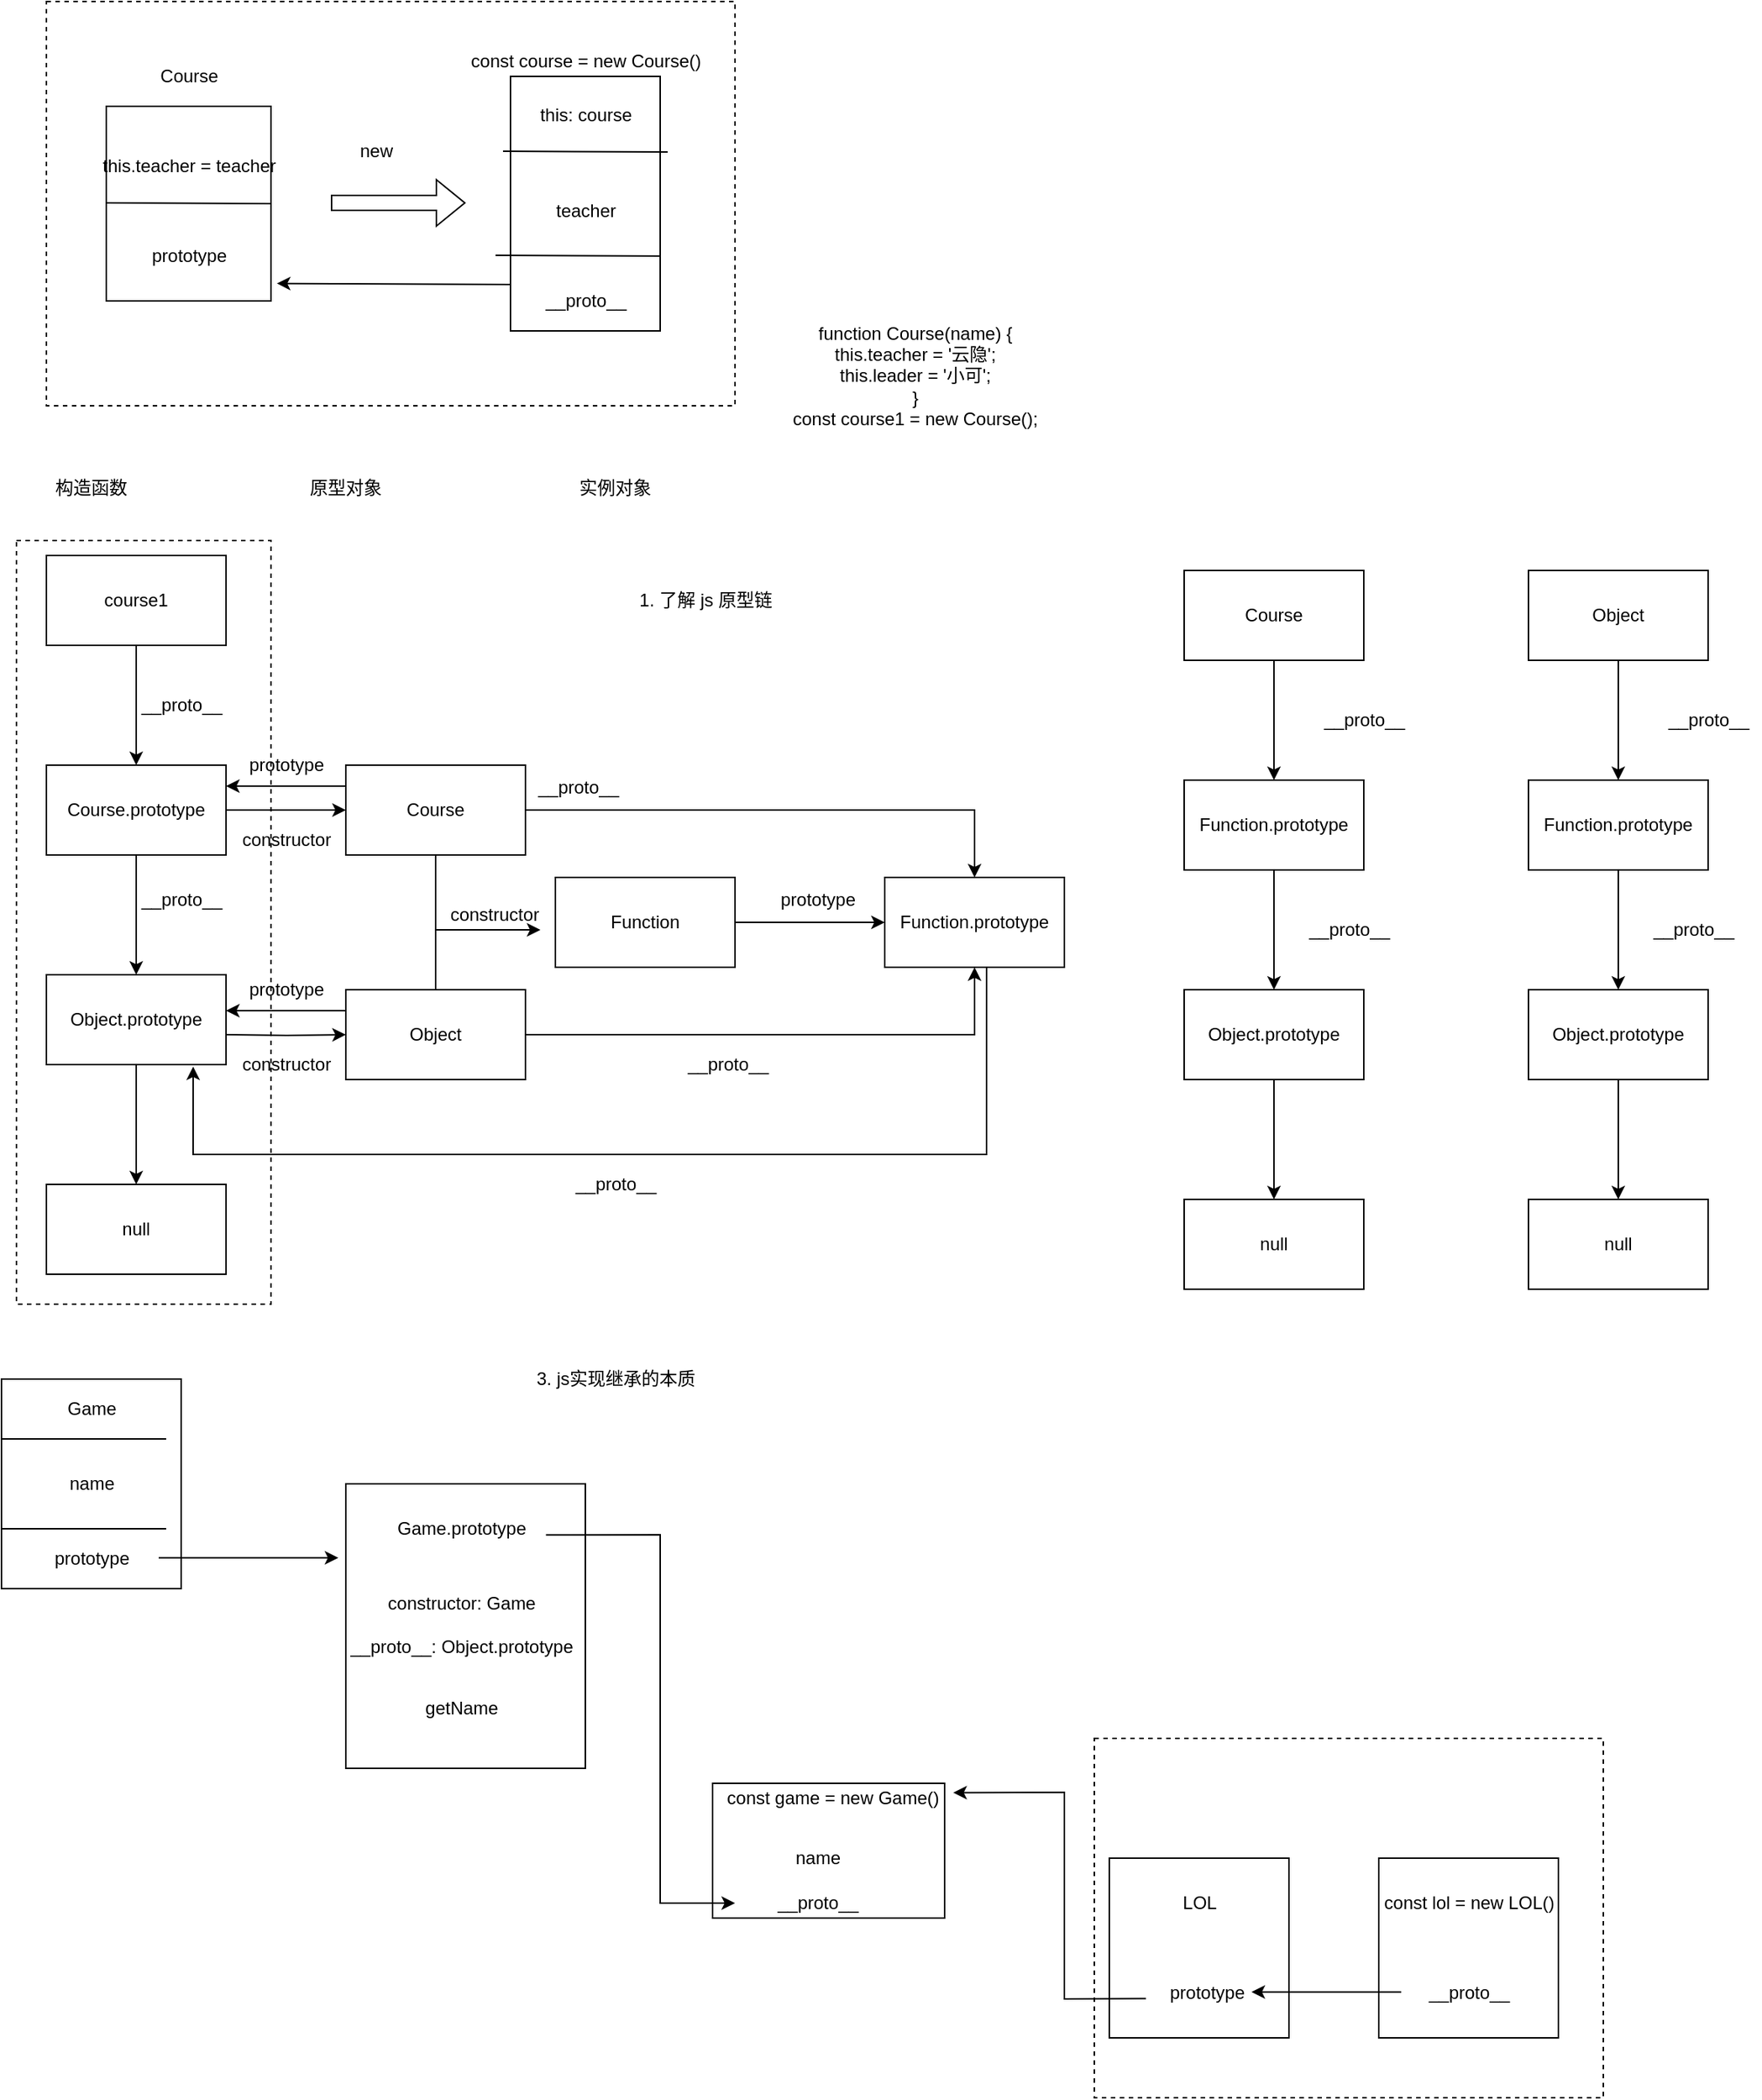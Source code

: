 <mxfile version="16.2.7" type="device"><diagram id="OzyOfjKePgK2Kka0ILB-" name="Page-1"><mxGraphModel dx="1083" dy="590" grid="1" gridSize="10" guides="1" tooltips="1" connect="1" arrows="1" fold="1" page="1" pageScale="1" pageWidth="827" pageHeight="1169" math="0" shadow="0"><root><mxCell id="0"/><mxCell id="1" parent="0"/><mxCell id="26KEMV6w-U_Au56HM7O3-113" value="" style="rounded=0;whiteSpace=wrap;html=1;dashed=1;" vertex="1" parent="1"><mxGeometry x="780" y="1220" width="340" height="240" as="geometry"/></mxCell><mxCell id="26KEMV6w-U_Au56HM7O3-112" value="" style="rounded=0;whiteSpace=wrap;html=1;" vertex="1" parent="1"><mxGeometry x="970" y="1300" width="120" height="120" as="geometry"/></mxCell><mxCell id="26KEMV6w-U_Au56HM7O3-111" value="" style="rounded=0;whiteSpace=wrap;html=1;" vertex="1" parent="1"><mxGeometry x="790" y="1300" width="120" height="120" as="geometry"/></mxCell><mxCell id="26KEMV6w-U_Au56HM7O3-103" value="" style="rounded=0;whiteSpace=wrap;html=1;" vertex="1" parent="1"><mxGeometry x="525" y="1250" width="155" height="90" as="geometry"/></mxCell><mxCell id="26KEMV6w-U_Au56HM7O3-97" value="" style="rounded=0;whiteSpace=wrap;html=1;" vertex="1" parent="1"><mxGeometry x="280" y="1050" width="160" height="190" as="geometry"/></mxCell><mxCell id="26KEMV6w-U_Au56HM7O3-37" value="" style="rounded=0;whiteSpace=wrap;html=1;dashed=1;" vertex="1" parent="1"><mxGeometry x="60" y="420" width="170" height="510" as="geometry"/></mxCell><mxCell id="26KEMV6w-U_Au56HM7O3-17" value="" style="rounded=0;whiteSpace=wrap;html=1;dashed=1;" vertex="1" parent="1"><mxGeometry x="80" y="60" width="460" height="270" as="geometry"/></mxCell><mxCell id="26KEMV6w-U_Au56HM7O3-1" value="" style="rounded=0;whiteSpace=wrap;html=1;" vertex="1" parent="1"><mxGeometry x="120" y="130" width="110" height="130" as="geometry"/></mxCell><mxCell id="26KEMV6w-U_Au56HM7O3-3" value="" style="endArrow=none;html=1;rounded=0;entryX=1;entryY=0.5;entryDx=0;entryDy=0;" edge="1" parent="1" target="26KEMV6w-U_Au56HM7O3-1"><mxGeometry width="50" height="50" relative="1" as="geometry"><mxPoint x="120" y="194.5" as="sourcePoint"/><mxPoint x="190" y="194.5" as="targetPoint"/></mxGeometry></mxCell><mxCell id="26KEMV6w-U_Au56HM7O3-4" value="Course" style="text;html=1;align=center;verticalAlign=middle;resizable=0;points=[];autosize=1;strokeColor=none;fillColor=none;" vertex="1" parent="1"><mxGeometry x="150" y="100" width="50" height="20" as="geometry"/></mxCell><mxCell id="26KEMV6w-U_Au56HM7O3-5" value="this.teacher = teacher" style="text;html=1;align=center;verticalAlign=middle;resizable=0;points=[];autosize=1;strokeColor=none;fillColor=none;" vertex="1" parent="1"><mxGeometry x="110" y="160" width="130" height="20" as="geometry"/></mxCell><mxCell id="26KEMV6w-U_Au56HM7O3-6" value="prototype" style="text;html=1;align=center;verticalAlign=middle;resizable=0;points=[];autosize=1;strokeColor=none;fillColor=none;" vertex="1" parent="1"><mxGeometry x="140" y="220" width="70" height="20" as="geometry"/></mxCell><mxCell id="26KEMV6w-U_Au56HM7O3-7" value="" style="shape=flexArrow;endArrow=classic;html=1;rounded=0;" edge="1" parent="1"><mxGeometry width="50" height="50" relative="1" as="geometry"><mxPoint x="270" y="194.5" as="sourcePoint"/><mxPoint x="360" y="194.5" as="targetPoint"/></mxGeometry></mxCell><mxCell id="26KEMV6w-U_Au56HM7O3-8" value="new" style="text;html=1;align=center;verticalAlign=middle;resizable=0;points=[];autosize=1;strokeColor=none;fillColor=none;" vertex="1" parent="1"><mxGeometry x="280" y="150" width="40" height="20" as="geometry"/></mxCell><mxCell id="26KEMV6w-U_Au56HM7O3-9" value="" style="rounded=0;whiteSpace=wrap;html=1;" vertex="1" parent="1"><mxGeometry x="390" y="110" width="100" height="170" as="geometry"/></mxCell><mxCell id="26KEMV6w-U_Au56HM7O3-10" value="const course = new Course()" style="text;html=1;align=center;verticalAlign=middle;resizable=0;points=[];autosize=1;strokeColor=none;fillColor=none;" vertex="1" parent="1"><mxGeometry x="355" y="90" width="170" height="20" as="geometry"/></mxCell><mxCell id="26KEMV6w-U_Au56HM7O3-11" value="" style="endArrow=none;html=1;rounded=0;entryX=1;entryY=0.5;entryDx=0;entryDy=0;" edge="1" parent="1"><mxGeometry width="50" height="50" relative="1" as="geometry"><mxPoint x="385" y="160" as="sourcePoint"/><mxPoint x="495" y="160.5" as="targetPoint"/></mxGeometry></mxCell><mxCell id="26KEMV6w-U_Au56HM7O3-12" value="" style="endArrow=none;html=1;rounded=0;entryX=1;entryY=0.5;entryDx=0;entryDy=0;" edge="1" parent="1"><mxGeometry width="50" height="50" relative="1" as="geometry"><mxPoint x="380" y="229.5" as="sourcePoint"/><mxPoint x="490" y="230" as="targetPoint"/></mxGeometry></mxCell><mxCell id="26KEMV6w-U_Au56HM7O3-13" value="this: course" style="text;html=1;align=center;verticalAlign=middle;resizable=0;points=[];autosize=1;strokeColor=none;fillColor=none;" vertex="1" parent="1"><mxGeometry x="400" y="126" width="80" height="20" as="geometry"/></mxCell><mxCell id="26KEMV6w-U_Au56HM7O3-14" value="teacher" style="text;html=1;align=center;verticalAlign=middle;resizable=0;points=[];autosize=1;strokeColor=none;fillColor=none;" vertex="1" parent="1"><mxGeometry x="410" y="190" width="60" height="20" as="geometry"/></mxCell><mxCell id="26KEMV6w-U_Au56HM7O3-15" value="__proto__" style="text;html=1;align=center;verticalAlign=middle;resizable=0;points=[];autosize=1;strokeColor=none;fillColor=none;" vertex="1" parent="1"><mxGeometry x="405" y="250" width="70" height="20" as="geometry"/></mxCell><mxCell id="26KEMV6w-U_Au56HM7O3-16" value="" style="endArrow=classic;html=1;rounded=0;entryX=1.036;entryY=0.91;entryDx=0;entryDy=0;entryPerimeter=0;" edge="1" parent="1" target="26KEMV6w-U_Au56HM7O3-1"><mxGeometry width="50" height="50" relative="1" as="geometry"><mxPoint x="390" y="249" as="sourcePoint"/><mxPoint x="240" y="249" as="targetPoint"/></mxGeometry></mxCell><mxCell id="26KEMV6w-U_Au56HM7O3-18" value="构造函数" style="text;html=1;strokeColor=none;fillColor=none;align=center;verticalAlign=middle;whiteSpace=wrap;rounded=0;dashed=1;" vertex="1" parent="1"><mxGeometry x="80" y="370" width="60" height="30" as="geometry"/></mxCell><mxCell id="26KEMV6w-U_Au56HM7O3-19" value="原型对象" style="text;html=1;strokeColor=none;fillColor=none;align=center;verticalAlign=middle;whiteSpace=wrap;rounded=0;dashed=1;" vertex="1" parent="1"><mxGeometry x="250" y="370" width="60" height="30" as="geometry"/></mxCell><mxCell id="26KEMV6w-U_Au56HM7O3-20" value="实例对象" style="text;html=1;strokeColor=none;fillColor=none;align=center;verticalAlign=middle;whiteSpace=wrap;rounded=0;dashed=1;" vertex="1" parent="1"><mxGeometry x="430" y="370" width="60" height="30" as="geometry"/></mxCell><mxCell id="26KEMV6w-U_Au56HM7O3-21" value="function Course(name) {&lt;br&gt;this.teacher = '云隐';&lt;br&gt;this.leader = '小可';&lt;br&gt;}&lt;br&gt;const course1 = new Course();" style="text;html=1;align=center;verticalAlign=middle;resizable=0;points=[];autosize=1;strokeColor=none;fillColor=none;" vertex="1" parent="1"><mxGeometry x="570" y="270" width="180" height="80" as="geometry"/></mxCell><mxCell id="26KEMV6w-U_Au56HM7O3-24" value="" style="edgeStyle=orthogonalEdgeStyle;rounded=0;orthogonalLoop=1;jettySize=auto;html=1;" edge="1" parent="1" source="26KEMV6w-U_Au56HM7O3-22" target="26KEMV6w-U_Au56HM7O3-23"><mxGeometry relative="1" as="geometry"/></mxCell><mxCell id="26KEMV6w-U_Au56HM7O3-22" value="course1" style="rounded=0;whiteSpace=wrap;html=1;" vertex="1" parent="1"><mxGeometry x="80" y="430" width="120" height="60" as="geometry"/></mxCell><mxCell id="26KEMV6w-U_Au56HM7O3-27" value="" style="edgeStyle=orthogonalEdgeStyle;rounded=0;orthogonalLoop=1;jettySize=auto;html=1;" edge="1" parent="1" source="26KEMV6w-U_Au56HM7O3-23" target="26KEMV6w-U_Au56HM7O3-26"><mxGeometry relative="1" as="geometry"/></mxCell><mxCell id="26KEMV6w-U_Au56HM7O3-32" value="" style="edgeStyle=orthogonalEdgeStyle;rounded=0;orthogonalLoop=1;jettySize=auto;html=1;" edge="1" parent="1" source="26KEMV6w-U_Au56HM7O3-23" target="26KEMV6w-U_Au56HM7O3-31"><mxGeometry relative="1" as="geometry"/></mxCell><mxCell id="26KEMV6w-U_Au56HM7O3-23" value="Course.prototype" style="rounded=0;whiteSpace=wrap;html=1;" vertex="1" parent="1"><mxGeometry x="80" y="570" width="120" height="60" as="geometry"/></mxCell><mxCell id="26KEMV6w-U_Au56HM7O3-25" value="__proto__" style="text;html=1;align=center;verticalAlign=middle;resizable=0;points=[];autosize=1;strokeColor=none;fillColor=none;" vertex="1" parent="1"><mxGeometry x="135" y="520" width="70" height="20" as="geometry"/></mxCell><mxCell id="26KEMV6w-U_Au56HM7O3-45" value="" style="edgeStyle=orthogonalEdgeStyle;rounded=0;orthogonalLoop=1;jettySize=auto;html=1;" edge="1" parent="1" source="26KEMV6w-U_Au56HM7O3-26" target="26KEMV6w-U_Au56HM7O3-44"><mxGeometry relative="1" as="geometry"/></mxCell><mxCell id="26KEMV6w-U_Au56HM7O3-26" value="Course" style="rounded=0;whiteSpace=wrap;html=1;" vertex="1" parent="1"><mxGeometry x="280" y="570" width="120" height="60" as="geometry"/></mxCell><mxCell id="26KEMV6w-U_Au56HM7O3-28" value="constructor" style="text;html=1;align=center;verticalAlign=middle;resizable=0;points=[];autosize=1;strokeColor=none;fillColor=none;" vertex="1" parent="1"><mxGeometry x="205" y="610" width="70" height="20" as="geometry"/></mxCell><mxCell id="26KEMV6w-U_Au56HM7O3-29" value="" style="endArrow=classic;html=1;rounded=0;" edge="1" parent="1"><mxGeometry width="50" height="50" relative="1" as="geometry"><mxPoint x="280" y="584" as="sourcePoint"/><mxPoint x="200" y="584" as="targetPoint"/></mxGeometry></mxCell><mxCell id="26KEMV6w-U_Au56HM7O3-30" value="prototype" style="text;html=1;align=center;verticalAlign=middle;resizable=0;points=[];autosize=1;strokeColor=none;fillColor=none;" vertex="1" parent="1"><mxGeometry x="205" y="560" width="70" height="20" as="geometry"/></mxCell><mxCell id="26KEMV6w-U_Au56HM7O3-35" value="" style="edgeStyle=orthogonalEdgeStyle;rounded=0;orthogonalLoop=1;jettySize=auto;html=1;" edge="1" parent="1" source="26KEMV6w-U_Au56HM7O3-31" target="26KEMV6w-U_Au56HM7O3-34"><mxGeometry relative="1" as="geometry"/></mxCell><mxCell id="26KEMV6w-U_Au56HM7O3-31" value="Object.prototype" style="rounded=0;whiteSpace=wrap;html=1;" vertex="1" parent="1"><mxGeometry x="80" y="710" width="120" height="60" as="geometry"/></mxCell><mxCell id="26KEMV6w-U_Au56HM7O3-33" value="__proto__" style="text;html=1;align=center;verticalAlign=middle;resizable=0;points=[];autosize=1;strokeColor=none;fillColor=none;" vertex="1" parent="1"><mxGeometry x="135" y="650" width="70" height="20" as="geometry"/></mxCell><mxCell id="26KEMV6w-U_Au56HM7O3-34" value="null" style="rounded=0;whiteSpace=wrap;html=1;" vertex="1" parent="1"><mxGeometry x="80" y="850" width="120" height="60" as="geometry"/></mxCell><mxCell id="26KEMV6w-U_Au56HM7O3-38" value="" style="edgeStyle=orthogonalEdgeStyle;rounded=0;orthogonalLoop=1;jettySize=auto;html=1;" edge="1" parent="1" target="26KEMV6w-U_Au56HM7O3-39"><mxGeometry relative="1" as="geometry"><mxPoint x="200" y="750" as="sourcePoint"/></mxGeometry></mxCell><mxCell id="26KEMV6w-U_Au56HM7O3-39" value="Object" style="rounded=0;whiteSpace=wrap;html=1;" vertex="1" parent="1"><mxGeometry x="280" y="720" width="120" height="60" as="geometry"/></mxCell><mxCell id="26KEMV6w-U_Au56HM7O3-40" value="constructor" style="text;html=1;align=center;verticalAlign=middle;resizable=0;points=[];autosize=1;strokeColor=none;fillColor=none;" vertex="1" parent="1"><mxGeometry x="205" y="760" width="70" height="20" as="geometry"/></mxCell><mxCell id="26KEMV6w-U_Au56HM7O3-41" value="" style="endArrow=classic;html=1;rounded=0;" edge="1" parent="1"><mxGeometry width="50" height="50" relative="1" as="geometry"><mxPoint x="280" y="734" as="sourcePoint"/><mxPoint x="200" y="734" as="targetPoint"/></mxGeometry></mxCell><mxCell id="26KEMV6w-U_Au56HM7O3-42" value="prototype" style="text;html=1;align=center;verticalAlign=middle;resizable=0;points=[];autosize=1;strokeColor=none;fillColor=none;" vertex="1" parent="1"><mxGeometry x="205" y="710" width="70" height="20" as="geometry"/></mxCell><mxCell id="26KEMV6w-U_Au56HM7O3-44" value="Function.prototype" style="rounded=0;whiteSpace=wrap;html=1;" vertex="1" parent="1"><mxGeometry x="640" y="645" width="120" height="60" as="geometry"/></mxCell><mxCell id="26KEMV6w-U_Au56HM7O3-46" value="__proto__" style="text;html=1;align=center;verticalAlign=middle;resizable=0;points=[];autosize=1;strokeColor=none;fillColor=none;" vertex="1" parent="1"><mxGeometry x="400" y="575" width="70" height="20" as="geometry"/></mxCell><mxCell id="26KEMV6w-U_Au56HM7O3-49" value="" style="edgeStyle=orthogonalEdgeStyle;rounded=0;orthogonalLoop=1;jettySize=auto;html=1;" edge="1" parent="1" source="26KEMV6w-U_Au56HM7O3-47" target="26KEMV6w-U_Au56HM7O3-44"><mxGeometry relative="1" as="geometry"/></mxCell><mxCell id="26KEMV6w-U_Au56HM7O3-47" value="Function" style="rounded=0;whiteSpace=wrap;html=1;" vertex="1" parent="1"><mxGeometry x="420" y="645" width="120" height="60" as="geometry"/></mxCell><mxCell id="26KEMV6w-U_Au56HM7O3-50" value="prototype" style="text;html=1;align=center;verticalAlign=middle;resizable=0;points=[];autosize=1;strokeColor=none;fillColor=none;" vertex="1" parent="1"><mxGeometry x="560" y="650" width="70" height="20" as="geometry"/></mxCell><mxCell id="26KEMV6w-U_Au56HM7O3-51" value="" style="endArrow=classic;html=1;rounded=0;exitX=1;exitY=0.5;exitDx=0;exitDy=0;entryX=0.5;entryY=1;entryDx=0;entryDy=0;" edge="1" parent="1" source="26KEMV6w-U_Au56HM7O3-39" target="26KEMV6w-U_Au56HM7O3-44"><mxGeometry width="50" height="50" relative="1" as="geometry"><mxPoint x="370" y="700" as="sourcePoint"/><mxPoint x="640" y="730" as="targetPoint"/><Array as="points"><mxPoint x="700" y="750"/></Array></mxGeometry></mxCell><mxCell id="26KEMV6w-U_Au56HM7O3-52" value="__proto__" style="text;html=1;align=center;verticalAlign=middle;resizable=0;points=[];autosize=1;strokeColor=none;fillColor=none;" vertex="1" parent="1"><mxGeometry x="500" y="760" width="70" height="20" as="geometry"/></mxCell><mxCell id="26KEMV6w-U_Au56HM7O3-53" value="" style="endArrow=none;html=1;rounded=0;exitX=0.5;exitY=0;exitDx=0;exitDy=0;entryX=0.5;entryY=1;entryDx=0;entryDy=0;" edge="1" parent="1" source="26KEMV6w-U_Au56HM7O3-39" target="26KEMV6w-U_Au56HM7O3-26"><mxGeometry width="50" height="50" relative="1" as="geometry"><mxPoint x="370" y="690" as="sourcePoint"/><mxPoint x="420" y="640" as="targetPoint"/></mxGeometry></mxCell><mxCell id="26KEMV6w-U_Au56HM7O3-54" value="" style="edgeStyle=orthogonalEdgeStyle;rounded=0;orthogonalLoop=1;jettySize=auto;html=1;exitX=0.567;exitY=1.006;exitDx=0;exitDy=0;exitPerimeter=0;entryX=0.817;entryY=1.022;entryDx=0;entryDy=0;entryPerimeter=0;" edge="1" parent="1" source="26KEMV6w-U_Au56HM7O3-44" target="26KEMV6w-U_Au56HM7O3-31"><mxGeometry relative="1" as="geometry"><mxPoint x="550" y="685" as="sourcePoint"/><mxPoint x="650" y="685" as="targetPoint"/><Array as="points"><mxPoint x="708" y="830"/><mxPoint x="178" y="830"/></Array></mxGeometry></mxCell><mxCell id="26KEMV6w-U_Au56HM7O3-55" value="" style="endArrow=classic;html=1;rounded=0;" edge="1" parent="1"><mxGeometry width="50" height="50" relative="1" as="geometry"><mxPoint x="340" y="680" as="sourcePoint"/><mxPoint x="410" y="680" as="targetPoint"/></mxGeometry></mxCell><mxCell id="26KEMV6w-U_Au56HM7O3-56" value="constructor" style="text;html=1;align=center;verticalAlign=middle;resizable=0;points=[];autosize=1;strokeColor=none;fillColor=none;" vertex="1" parent="1"><mxGeometry x="344" y="660" width="70" height="20" as="geometry"/></mxCell><mxCell id="26KEMV6w-U_Au56HM7O3-57" value="__proto__" style="text;html=1;align=center;verticalAlign=middle;resizable=0;points=[];autosize=1;strokeColor=none;fillColor=none;" vertex="1" parent="1"><mxGeometry x="425" y="840" width="70" height="20" as="geometry"/></mxCell><mxCell id="26KEMV6w-U_Au56HM7O3-61" value="" style="edgeStyle=orthogonalEdgeStyle;rounded=0;orthogonalLoop=1;jettySize=auto;html=1;" edge="1" parent="1" source="26KEMV6w-U_Au56HM7O3-59" target="26KEMV6w-U_Au56HM7O3-60"><mxGeometry relative="1" as="geometry"/></mxCell><mxCell id="26KEMV6w-U_Au56HM7O3-59" value="Course" style="rounded=0;whiteSpace=wrap;html=1;" vertex="1" parent="1"><mxGeometry x="840" y="440" width="120" height="60" as="geometry"/></mxCell><mxCell id="26KEMV6w-U_Au56HM7O3-64" value="" style="edgeStyle=orthogonalEdgeStyle;rounded=0;orthogonalLoop=1;jettySize=auto;html=1;" edge="1" parent="1" source="26KEMV6w-U_Au56HM7O3-60" target="26KEMV6w-U_Au56HM7O3-63"><mxGeometry relative="1" as="geometry"/></mxCell><mxCell id="26KEMV6w-U_Au56HM7O3-60" value="Function.prototype" style="rounded=0;whiteSpace=wrap;html=1;" vertex="1" parent="1"><mxGeometry x="840" y="580" width="120" height="60" as="geometry"/></mxCell><mxCell id="26KEMV6w-U_Au56HM7O3-62" value="__proto__" style="text;html=1;align=center;verticalAlign=middle;resizable=0;points=[];autosize=1;strokeColor=none;fillColor=none;" vertex="1" parent="1"><mxGeometry x="925" y="530" width="70" height="20" as="geometry"/></mxCell><mxCell id="26KEMV6w-U_Au56HM7O3-67" value="" style="edgeStyle=orthogonalEdgeStyle;rounded=0;orthogonalLoop=1;jettySize=auto;html=1;" edge="1" parent="1" source="26KEMV6w-U_Au56HM7O3-63" target="26KEMV6w-U_Au56HM7O3-66"><mxGeometry relative="1" as="geometry"/></mxCell><mxCell id="26KEMV6w-U_Au56HM7O3-63" value="Object.prototype" style="rounded=0;whiteSpace=wrap;html=1;" vertex="1" parent="1"><mxGeometry x="840" y="720" width="120" height="60" as="geometry"/></mxCell><mxCell id="26KEMV6w-U_Au56HM7O3-65" value="__proto__" style="text;html=1;align=center;verticalAlign=middle;resizable=0;points=[];autosize=1;strokeColor=none;fillColor=none;" vertex="1" parent="1"><mxGeometry x="915" y="670" width="70" height="20" as="geometry"/></mxCell><mxCell id="26KEMV6w-U_Au56HM7O3-66" value="null" style="rounded=0;whiteSpace=wrap;html=1;" vertex="1" parent="1"><mxGeometry x="840" y="860" width="120" height="60" as="geometry"/></mxCell><mxCell id="26KEMV6w-U_Au56HM7O3-77" value="" style="edgeStyle=orthogonalEdgeStyle;rounded=0;orthogonalLoop=1;jettySize=auto;html=1;" edge="1" parent="1" source="26KEMV6w-U_Au56HM7O3-78" target="26KEMV6w-U_Au56HM7O3-80"><mxGeometry relative="1" as="geometry"/></mxCell><mxCell id="26KEMV6w-U_Au56HM7O3-78" value="Object" style="rounded=0;whiteSpace=wrap;html=1;" vertex="1" parent="1"><mxGeometry x="1070" y="440" width="120" height="60" as="geometry"/></mxCell><mxCell id="26KEMV6w-U_Au56HM7O3-79" value="" style="edgeStyle=orthogonalEdgeStyle;rounded=0;orthogonalLoop=1;jettySize=auto;html=1;" edge="1" parent="1" source="26KEMV6w-U_Au56HM7O3-80" target="26KEMV6w-U_Au56HM7O3-83"><mxGeometry relative="1" as="geometry"/></mxCell><mxCell id="26KEMV6w-U_Au56HM7O3-80" value="Function.prototype" style="rounded=0;whiteSpace=wrap;html=1;" vertex="1" parent="1"><mxGeometry x="1070" y="580" width="120" height="60" as="geometry"/></mxCell><mxCell id="26KEMV6w-U_Au56HM7O3-81" value="__proto__" style="text;html=1;align=center;verticalAlign=middle;resizable=0;points=[];autosize=1;strokeColor=none;fillColor=none;" vertex="1" parent="1"><mxGeometry x="1155" y="530" width="70" height="20" as="geometry"/></mxCell><mxCell id="26KEMV6w-U_Au56HM7O3-82" value="" style="edgeStyle=orthogonalEdgeStyle;rounded=0;orthogonalLoop=1;jettySize=auto;html=1;" edge="1" parent="1" source="26KEMV6w-U_Au56HM7O3-83" target="26KEMV6w-U_Au56HM7O3-85"><mxGeometry relative="1" as="geometry"/></mxCell><mxCell id="26KEMV6w-U_Au56HM7O3-83" value="Object.prototype" style="rounded=0;whiteSpace=wrap;html=1;" vertex="1" parent="1"><mxGeometry x="1070" y="720" width="120" height="60" as="geometry"/></mxCell><mxCell id="26KEMV6w-U_Au56HM7O3-84" value="__proto__" style="text;html=1;align=center;verticalAlign=middle;resizable=0;points=[];autosize=1;strokeColor=none;fillColor=none;" vertex="1" parent="1"><mxGeometry x="1145" y="670" width="70" height="20" as="geometry"/></mxCell><mxCell id="26KEMV6w-U_Au56HM7O3-85" value="null" style="rounded=0;whiteSpace=wrap;html=1;" vertex="1" parent="1"><mxGeometry x="1070" y="860" width="120" height="60" as="geometry"/></mxCell><mxCell id="26KEMV6w-U_Au56HM7O3-86" value="" style="rounded=0;whiteSpace=wrap;html=1;" vertex="1" parent="1"><mxGeometry x="50" y="980" width="120" height="140" as="geometry"/></mxCell><mxCell id="26KEMV6w-U_Au56HM7O3-87" value="" style="endArrow=none;html=1;rounded=0;entryX=0.917;entryY=0.286;entryDx=0;entryDy=0;entryPerimeter=0;" edge="1" parent="1" target="26KEMV6w-U_Au56HM7O3-86"><mxGeometry width="50" height="50" relative="1" as="geometry"><mxPoint x="50" y="1020" as="sourcePoint"/><mxPoint x="150" y="1020" as="targetPoint"/></mxGeometry></mxCell><mxCell id="26KEMV6w-U_Au56HM7O3-88" value="Game" style="text;html=1;align=center;verticalAlign=middle;resizable=0;points=[];autosize=1;strokeColor=none;fillColor=none;" vertex="1" parent="1"><mxGeometry x="85" y="990" width="50" height="20" as="geometry"/></mxCell><mxCell id="26KEMV6w-U_Au56HM7O3-89" value="name" style="text;html=1;align=center;verticalAlign=middle;resizable=0;points=[];autosize=1;strokeColor=none;fillColor=none;" vertex="1" parent="1"><mxGeometry x="85" y="1040" width="50" height="20" as="geometry"/></mxCell><mxCell id="26KEMV6w-U_Au56HM7O3-90" value="" style="endArrow=none;html=1;rounded=0;entryX=0.917;entryY=0.286;entryDx=0;entryDy=0;entryPerimeter=0;" edge="1" parent="1"><mxGeometry width="50" height="50" relative="1" as="geometry"><mxPoint x="50" y="1080" as="sourcePoint"/><mxPoint x="160.04" y="1080.04" as="targetPoint"/></mxGeometry></mxCell><mxCell id="26KEMV6w-U_Au56HM7O3-91" value="prototype" style="text;html=1;align=center;verticalAlign=middle;resizable=0;points=[];autosize=1;strokeColor=none;fillColor=none;" vertex="1" parent="1"><mxGeometry x="75" y="1090" width="70" height="20" as="geometry"/></mxCell><mxCell id="26KEMV6w-U_Au56HM7O3-92" value="" style="endArrow=classic;html=1;rounded=0;" edge="1" parent="1"><mxGeometry width="50" height="50" relative="1" as="geometry"><mxPoint x="155" y="1099.38" as="sourcePoint"/><mxPoint x="275" y="1099.38" as="targetPoint"/></mxGeometry></mxCell><mxCell id="26KEMV6w-U_Au56HM7O3-93" value="Game.prototype" style="text;html=1;align=center;verticalAlign=middle;resizable=0;points=[];autosize=1;strokeColor=none;fillColor=none;" vertex="1" parent="1"><mxGeometry x="307" y="1070" width="100" height="20" as="geometry"/></mxCell><mxCell id="26KEMV6w-U_Au56HM7O3-94" value="constructor: Game" style="text;html=1;align=center;verticalAlign=middle;resizable=0;points=[];autosize=1;strokeColor=none;fillColor=none;" vertex="1" parent="1"><mxGeometry x="302" y="1120" width="110" height="20" as="geometry"/></mxCell><mxCell id="26KEMV6w-U_Au56HM7O3-95" value="__proto__: Object.prototype" style="text;html=1;align=center;verticalAlign=middle;resizable=0;points=[];autosize=1;strokeColor=none;fillColor=none;" vertex="1" parent="1"><mxGeometry x="277" y="1149" width="160" height="20" as="geometry"/></mxCell><mxCell id="26KEMV6w-U_Au56HM7O3-96" value="getName" style="text;html=1;align=center;verticalAlign=middle;resizable=0;points=[];autosize=1;strokeColor=none;fillColor=none;" vertex="1" parent="1"><mxGeometry x="327" y="1190" width="60" height="20" as="geometry"/></mxCell><mxCell id="26KEMV6w-U_Au56HM7O3-98" value="" style="endArrow=classic;html=1;rounded=0;exitX=1.067;exitY=0.708;exitDx=0;exitDy=0;exitPerimeter=0;" edge="1" parent="1" source="26KEMV6w-U_Au56HM7O3-93"><mxGeometry width="50" height="50" relative="1" as="geometry"><mxPoint x="610" y="1160" as="sourcePoint"/><mxPoint x="540" y="1330" as="targetPoint"/><Array as="points"><mxPoint x="490" y="1084"/><mxPoint x="490" y="1330"/></Array></mxGeometry></mxCell><mxCell id="26KEMV6w-U_Au56HM7O3-99" value="__proto__" style="text;html=1;align=center;verticalAlign=middle;resizable=0;points=[];autosize=1;strokeColor=none;fillColor=none;" vertex="1" parent="1"><mxGeometry x="560" y="1320" width="70" height="20" as="geometry"/></mxCell><mxCell id="26KEMV6w-U_Au56HM7O3-100" value="const game = new Game()" style="text;html=1;align=center;verticalAlign=middle;resizable=0;points=[];autosize=1;strokeColor=none;fillColor=none;" vertex="1" parent="1"><mxGeometry x="525" y="1250" width="160" height="20" as="geometry"/></mxCell><mxCell id="26KEMV6w-U_Au56HM7O3-102" value="name" style="text;html=1;align=center;verticalAlign=middle;resizable=0;points=[];autosize=1;strokeColor=none;fillColor=none;" vertex="1" parent="1"><mxGeometry x="570" y="1290" width="50" height="20" as="geometry"/></mxCell><mxCell id="26KEMV6w-U_Au56HM7O3-105" value="LOL" style="text;html=1;align=center;verticalAlign=middle;resizable=0;points=[];autosize=1;strokeColor=none;fillColor=none;" vertex="1" parent="1"><mxGeometry x="830" y="1320" width="40" height="20" as="geometry"/></mxCell><mxCell id="26KEMV6w-U_Au56HM7O3-106" value="prototype" style="text;html=1;align=center;verticalAlign=middle;resizable=0;points=[];autosize=1;strokeColor=none;fillColor=none;" vertex="1" parent="1"><mxGeometry x="820" y="1380" width="70" height="20" as="geometry"/></mxCell><mxCell id="26KEMV6w-U_Au56HM7O3-107" value="const lol = new LOL()" style="text;html=1;align=center;verticalAlign=middle;resizable=0;points=[];autosize=1;strokeColor=none;fillColor=none;" vertex="1" parent="1"><mxGeometry x="965" y="1320" width="130" height="20" as="geometry"/></mxCell><mxCell id="26KEMV6w-U_Au56HM7O3-108" value="__proto__" style="text;html=1;align=center;verticalAlign=middle;resizable=0;points=[];autosize=1;strokeColor=none;fillColor=none;" vertex="1" parent="1"><mxGeometry x="995" y="1380" width="70" height="20" as="geometry"/></mxCell><mxCell id="26KEMV6w-U_Au56HM7O3-109" value="" style="endArrow=classic;html=1;rounded=0;" edge="1" parent="1"><mxGeometry width="50" height="50" relative="1" as="geometry"><mxPoint x="985" y="1389.38" as="sourcePoint"/><mxPoint x="885" y="1389.38" as="targetPoint"/></mxGeometry></mxCell><mxCell id="26KEMV6w-U_Au56HM7O3-110" value="" style="endArrow=classic;html=1;rounded=0;entryX=1.005;entryY=0.313;entryDx=0;entryDy=0;entryPerimeter=0;exitX=-0.079;exitY=0.688;exitDx=0;exitDy=0;exitPerimeter=0;" edge="1" parent="1" source="26KEMV6w-U_Au56HM7O3-106" target="26KEMV6w-U_Au56HM7O3-100"><mxGeometry width="50" height="50" relative="1" as="geometry"><mxPoint x="760" y="1420" as="sourcePoint"/><mxPoint x="810" y="1370" as="targetPoint"/><Array as="points"><mxPoint x="760" y="1394"/><mxPoint x="760" y="1256"/></Array></mxGeometry></mxCell><mxCell id="26KEMV6w-U_Au56HM7O3-114" value="1. 了解 js 原型链" style="text;html=1;align=center;verticalAlign=middle;resizable=0;points=[];autosize=1;strokeColor=none;fillColor=none;" vertex="1" parent="1"><mxGeometry x="470" y="450" width="100" height="20" as="geometry"/></mxCell><mxCell id="26KEMV6w-U_Au56HM7O3-115" value="3. js实现继承的本质" style="text;html=1;align=center;verticalAlign=middle;resizable=0;points=[];autosize=1;strokeColor=none;fillColor=none;" vertex="1" parent="1"><mxGeometry x="400" y="970" width="120" height="20" as="geometry"/></mxCell></root></mxGraphModel></diagram></mxfile>